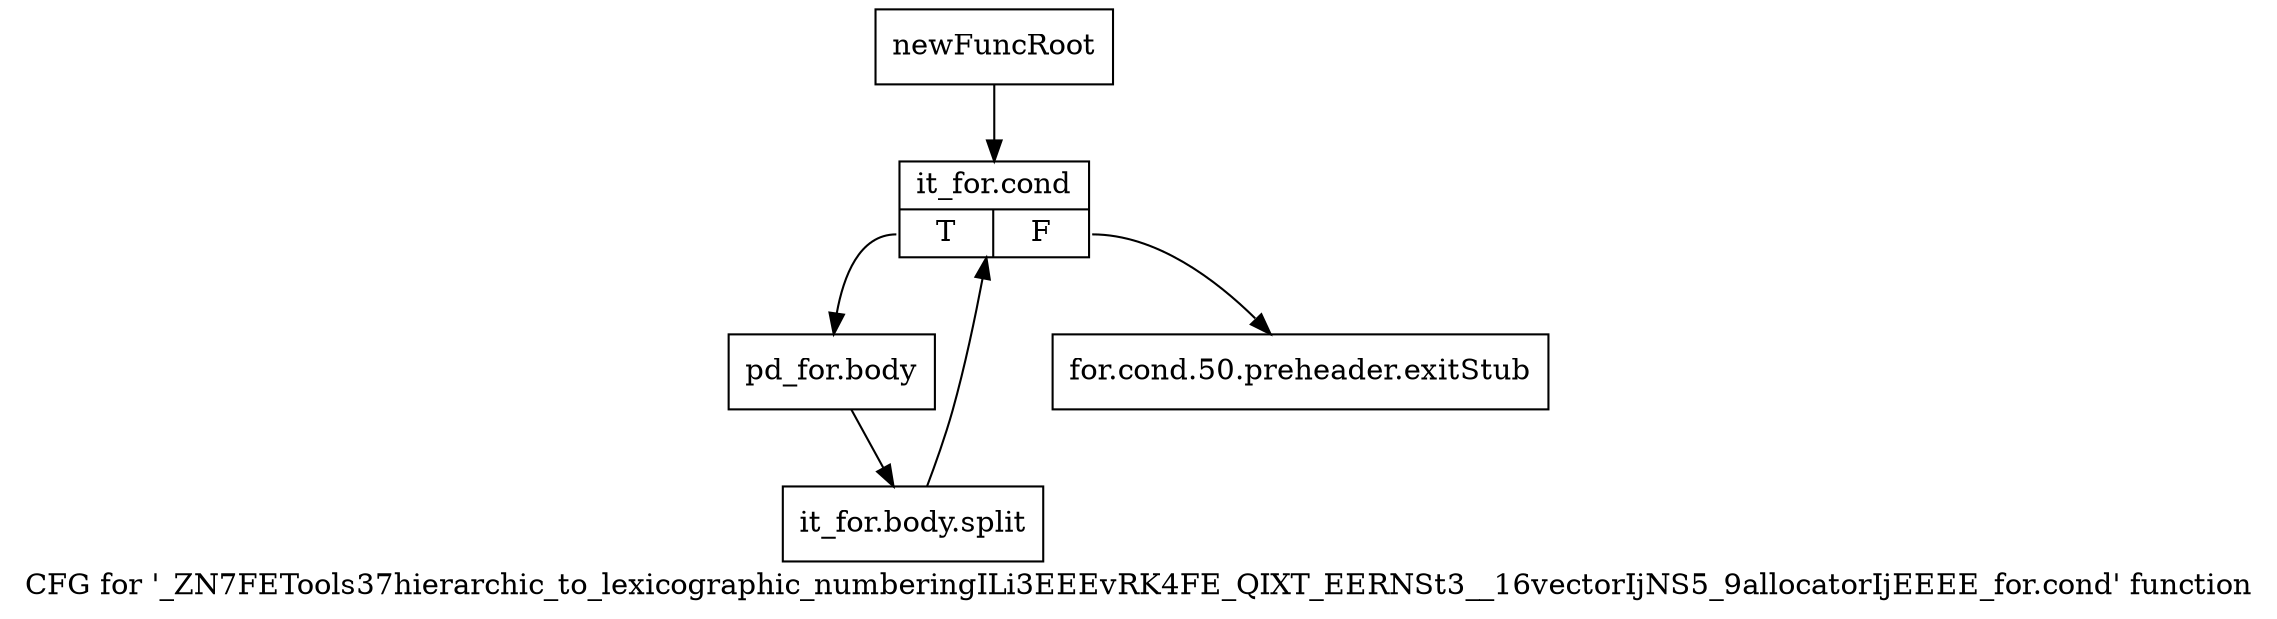 digraph "CFG for '_ZN7FETools37hierarchic_to_lexicographic_numberingILi3EEEvRK4FE_QIXT_EERNSt3__16vectorIjNS5_9allocatorIjEEEE_for.cond' function" {
	label="CFG for '_ZN7FETools37hierarchic_to_lexicographic_numberingILi3EEEvRK4FE_QIXT_EERNSt3__16vectorIjNS5_9allocatorIjEEEE_for.cond' function";

	Node0x922fc70 [shape=record,label="{newFuncRoot}"];
	Node0x922fc70 -> Node0x922fd10;
	Node0x922fcc0 [shape=record,label="{for.cond.50.preheader.exitStub}"];
	Node0x922fd10 [shape=record,label="{it_for.cond|{<s0>T|<s1>F}}"];
	Node0x922fd10:s0 -> Node0x922fd60;
	Node0x922fd10:s1 -> Node0x922fcc0;
	Node0x922fd60 [shape=record,label="{pd_for.body}"];
	Node0x922fd60 -> Node0x90e7d30;
	Node0x90e7d30 [shape=record,label="{it_for.body.split}"];
	Node0x90e7d30 -> Node0x922fd10;
}
